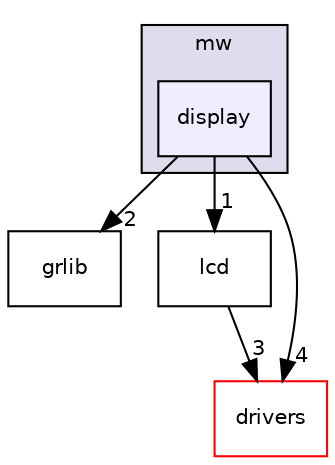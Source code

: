 digraph "display" {
  compound=true
  node [ fontsize="10", fontname="Helvetica"];
  edge [ labelfontsize="10", labelfontname="Helvetica"];
  subgraph clusterdir_d3aa2816958b67bf97847e60ab6f41f5 {
    graph [ bgcolor="#ddddee", pencolor="black", label="mw" fontname="Helvetica", fontsize="10", URL="dir_d3aa2816958b67bf97847e60ab6f41f5.html"]
  dir_aa38a108c49855a9f9e08775482d153b [shape=box, label="display", style="filled", fillcolor="#eeeeff", pencolor="black", URL="dir_aa38a108c49855a9f9e08775482d153b.html"];
  }
  dir_c2e49eb924fc2419a25f41e13c1f4f53 [shape=box label="grlib" URL="dir_c2e49eb924fc2419a25f41e13c1f4f53.html"];
  dir_937f601288ada3465d5ed1abaff7aa8f [shape=box label="lcd" URL="dir_937f601288ada3465d5ed1abaff7aa8f.html"];
  dir_9ed54c436094c10285761171525ba0a5 [shape=box label="drivers" fillcolor="white" style="filled" color="red" URL="dir_9ed54c436094c10285761171525ba0a5.html"];
  dir_937f601288ada3465d5ed1abaff7aa8f->dir_9ed54c436094c10285761171525ba0a5 [headlabel="3", labeldistance=1.5 headhref="dir_000020_000004.html"];
  dir_aa38a108c49855a9f9e08775482d153b->dir_c2e49eb924fc2419a25f41e13c1f4f53 [headlabel="2", labeldistance=1.5 headhref="dir_000013_000018.html"];
  dir_aa38a108c49855a9f9e08775482d153b->dir_937f601288ada3465d5ed1abaff7aa8f [headlabel="1", labeldistance=1.5 headhref="dir_000013_000020.html"];
  dir_aa38a108c49855a9f9e08775482d153b->dir_9ed54c436094c10285761171525ba0a5 [headlabel="4", labeldistance=1.5 headhref="dir_000013_000004.html"];
}
